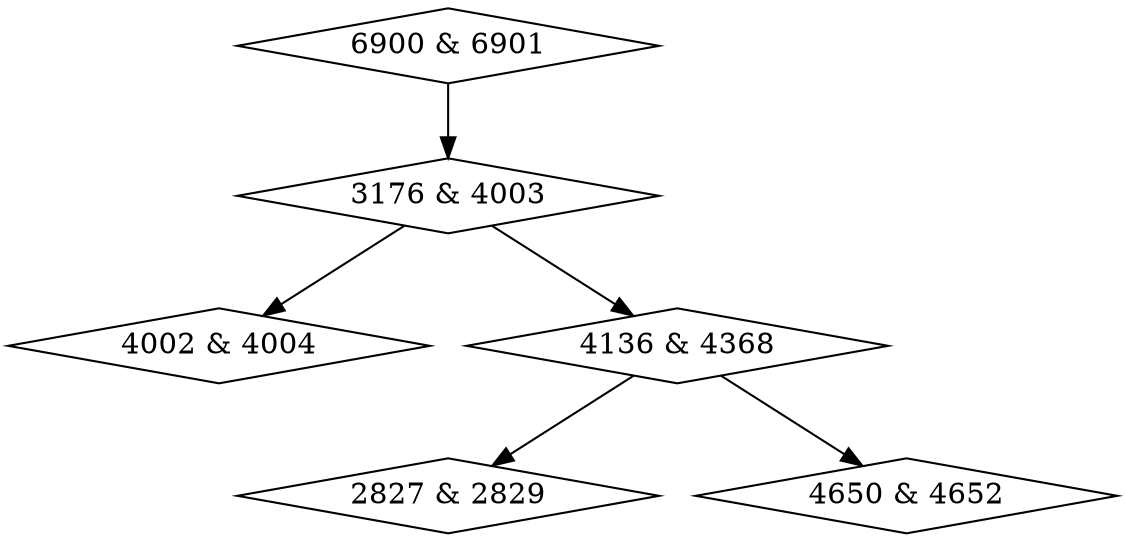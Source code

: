 digraph {
0 [label = "2827 & 2829", shape = diamond];
1 [label = "3176 & 4003", shape = diamond];
2 [label = "4002 & 4004", shape = diamond];
3 [label = "4136 & 4368", shape = diamond];
4 [label = "4650 & 4652", shape = diamond];
5 [label = "6900 & 6901", shape = diamond];
1->2;
1->3;
3->0;
3->4;
5->1;
}
